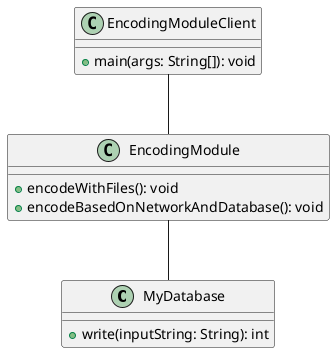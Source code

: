 @startuml exerciseDiagramClass

class MyDatabase {
    +write(inputString: String): int
}

class EncodingModuleClient {
    +main(args: String[]): void
}

class EncodingModule {
    +encodeWithFiles(): void
    +encodeBasedOnNetworkAndDatabase(): void
}

EncodingModuleClient -- EncodingModule
EncodingModule -- MyDatabase

@enduml

